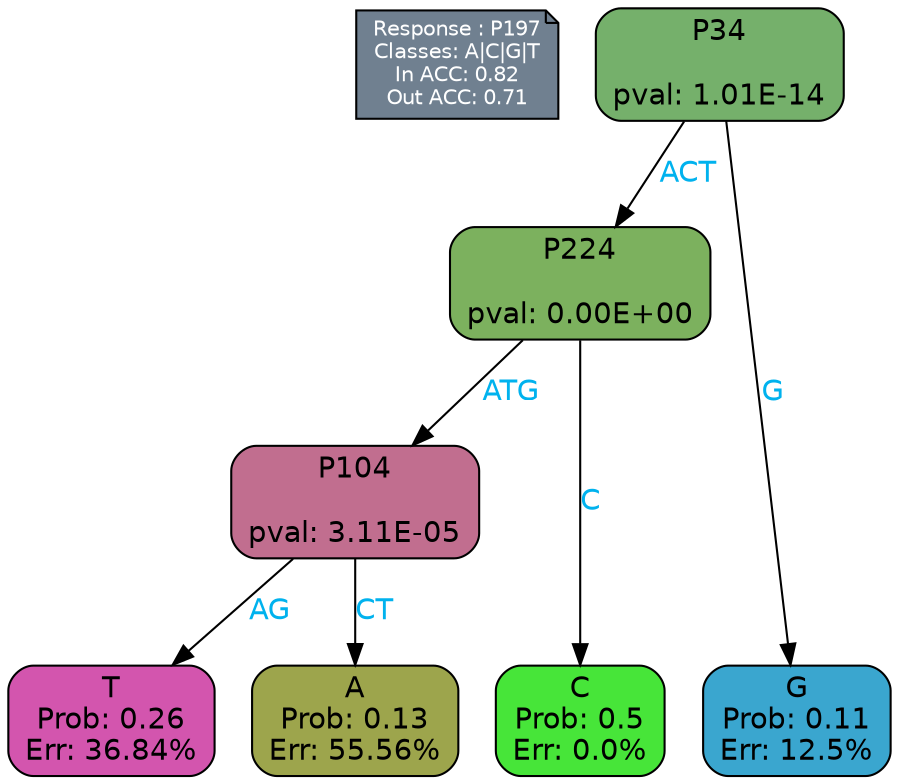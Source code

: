 digraph Tree {
node [shape=box, style="filled, rounded", color="black", fontname=helvetica] ;
graph [ranksep=equally, splines=polylines, bgcolor=transparent, dpi=600] ;
edge [fontname=helvetica] ;
LEGEND [label="Response : P197
Classes: A|C|G|T
In ACC: 0.82
Out ACC: 0.71
",shape=note,align=left,style=filled,fillcolor="slategray",fontcolor="white",fontsize=10];1 [label="P34

pval: 1.01E-14", fillcolor="#75b06b"] ;
2 [label="P224

pval: 0.00E+00", fillcolor="#7cb15e"] ;
3 [label="P104

pval: 3.11E-05", fillcolor="#c16e8f"] ;
4 [label="T
Prob: 0.26
Err: 36.84%", fillcolor="#d355ae"] ;
5 [label="A
Prob: 0.13
Err: 55.56%", fillcolor="#9da54c"] ;
6 [label="C
Prob: 0.5
Err: 0.0%", fillcolor="#47e539"] ;
7 [label="G
Prob: 0.11
Err: 12.5%", fillcolor="#3aa6cf"] ;
1 -> 2 [label="ACT",fontcolor=deepskyblue2] ;
1 -> 7 [label="G",fontcolor=deepskyblue2] ;
2 -> 3 [label="ATG",fontcolor=deepskyblue2] ;
2 -> 6 [label="C",fontcolor=deepskyblue2] ;
3 -> 4 [label="AG",fontcolor=deepskyblue2] ;
3 -> 5 [label="CT",fontcolor=deepskyblue2] ;
{rank = same; 4;5;6;7;}{rank = same; LEGEND;1;}}